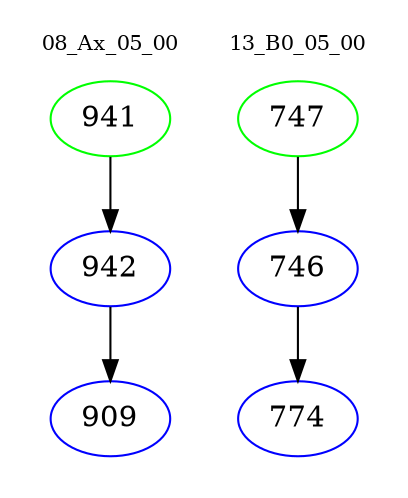 digraph{
subgraph cluster_0 {
color = white
label = "08_Ax_05_00";
fontsize=10;
T0_941 [label="941", color="green"]
T0_941 -> T0_942 [color="black"]
T0_942 [label="942", color="blue"]
T0_942 -> T0_909 [color="black"]
T0_909 [label="909", color="blue"]
}
subgraph cluster_1 {
color = white
label = "13_B0_05_00";
fontsize=10;
T1_747 [label="747", color="green"]
T1_747 -> T1_746 [color="black"]
T1_746 [label="746", color="blue"]
T1_746 -> T1_774 [color="black"]
T1_774 [label="774", color="blue"]
}
}
